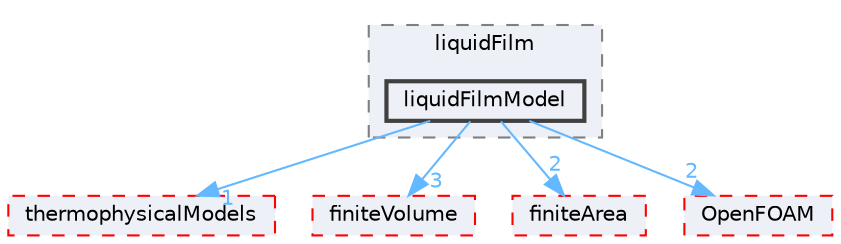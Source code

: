 digraph "src/regionFaModels/liquidFilm/liquidFilmModel"
{
 // LATEX_PDF_SIZE
  bgcolor="transparent";
  edge [fontname=Helvetica,fontsize=10,labelfontname=Helvetica,labelfontsize=10];
  node [fontname=Helvetica,fontsize=10,shape=box,height=0.2,width=0.4];
  compound=true
  subgraph clusterdir_2e3becefd1654408102e2159f49ce99a {
    graph [ bgcolor="#edf0f7", pencolor="grey50", label="liquidFilm", fontname=Helvetica,fontsize=10 style="filled,dashed", URL="dir_2e3becefd1654408102e2159f49ce99a.html",tooltip=""]
  dir_71f9b2ff184334f7ff8b69b20c28cbc1 [label="liquidFilmModel", fillcolor="#edf0f7", color="grey25", style="filled,bold", URL="dir_71f9b2ff184334f7ff8b69b20c28cbc1.html",tooltip=""];
  }
  dir_2778d089ec5c4f66810b11f753867003 [label="thermophysicalModels", fillcolor="#edf0f7", color="red", style="filled,dashed", URL="dir_2778d089ec5c4f66810b11f753867003.html",tooltip=""];
  dir_9bd15774b555cf7259a6fa18f99fe99b [label="finiteVolume", fillcolor="#edf0f7", color="red", style="filled,dashed", URL="dir_9bd15774b555cf7259a6fa18f99fe99b.html",tooltip=""];
  dir_b69a9eadfe761c231b266ce918b218a5 [label="finiteArea", fillcolor="#edf0f7", color="red", style="filled,dashed", URL="dir_b69a9eadfe761c231b266ce918b218a5.html",tooltip=""];
  dir_c5473ff19b20e6ec4dfe5c310b3778a8 [label="OpenFOAM", fillcolor="#edf0f7", color="red", style="filled,dashed", URL="dir_c5473ff19b20e6ec4dfe5c310b3778a8.html",tooltip=""];
  dir_71f9b2ff184334f7ff8b69b20c28cbc1->dir_2778d089ec5c4f66810b11f753867003 [headlabel="1", labeldistance=1.5 headhref="dir_002226_004022.html" href="dir_002226_004022.html" color="steelblue1" fontcolor="steelblue1"];
  dir_71f9b2ff184334f7ff8b69b20c28cbc1->dir_9bd15774b555cf7259a6fa18f99fe99b [headlabel="3", labeldistance=1.5 headhref="dir_002226_001387.html" href="dir_002226_001387.html" color="steelblue1" fontcolor="steelblue1"];
  dir_71f9b2ff184334f7ff8b69b20c28cbc1->dir_b69a9eadfe761c231b266ce918b218a5 [headlabel="2", labeldistance=1.5 headhref="dir_002226_001385.html" href="dir_002226_001385.html" color="steelblue1" fontcolor="steelblue1"];
  dir_71f9b2ff184334f7ff8b69b20c28cbc1->dir_c5473ff19b20e6ec4dfe5c310b3778a8 [headlabel="2", labeldistance=1.5 headhref="dir_002226_002695.html" href="dir_002226_002695.html" color="steelblue1" fontcolor="steelblue1"];
}
